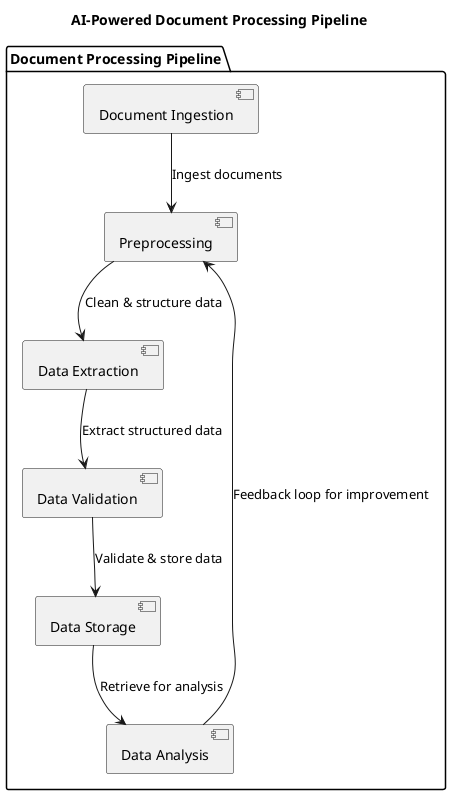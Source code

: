 @startuml
title AI-Powered Document Processing Pipeline

package "Document Processing Pipeline" {
    
    [Document Ingestion] as ingestion
    [Preprocessing] as preprocessing
    [Data Extraction] as extraction
    [Data Validation] as validation
    [Data Storage] as storage
    [Data Analysis] as analysis
    
    ingestion --> preprocessing : Ingest documents
    preprocessing --> extraction : Clean & structure data
    extraction --> validation : Extract structured data
    validation --> storage : Validate & store data
    storage --> analysis : Retrieve for analysis
    analysis --> preprocessing : Feedback loop for improvement
    
}

@enduml